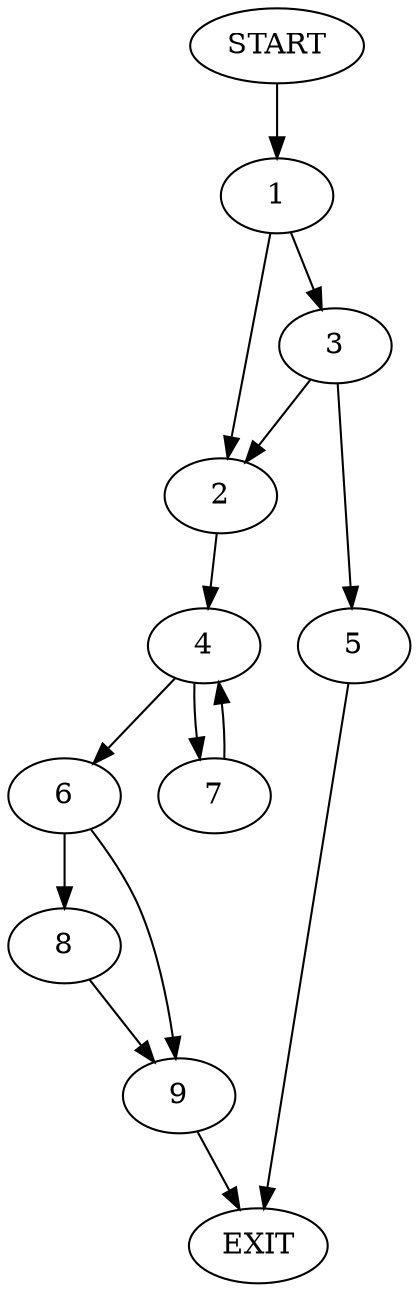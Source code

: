 digraph {
0 [label="START"]
10 [label="EXIT"]
0 -> 1
1 -> 2
1 -> 3
2 -> 4
3 -> 2
3 -> 5
5 -> 10
4 -> 6
4 -> 7
7 -> 4
6 -> 8
6 -> 9
9 -> 10
8 -> 9
}
